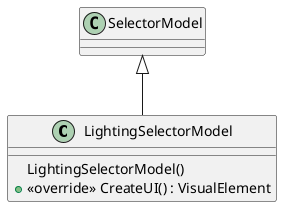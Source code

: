 @startuml
class LightingSelectorModel {
    LightingSelectorModel()
    + <<override>> CreateUI() : VisualElement
}
SelectorModel <|-- LightingSelectorModel
@enduml
